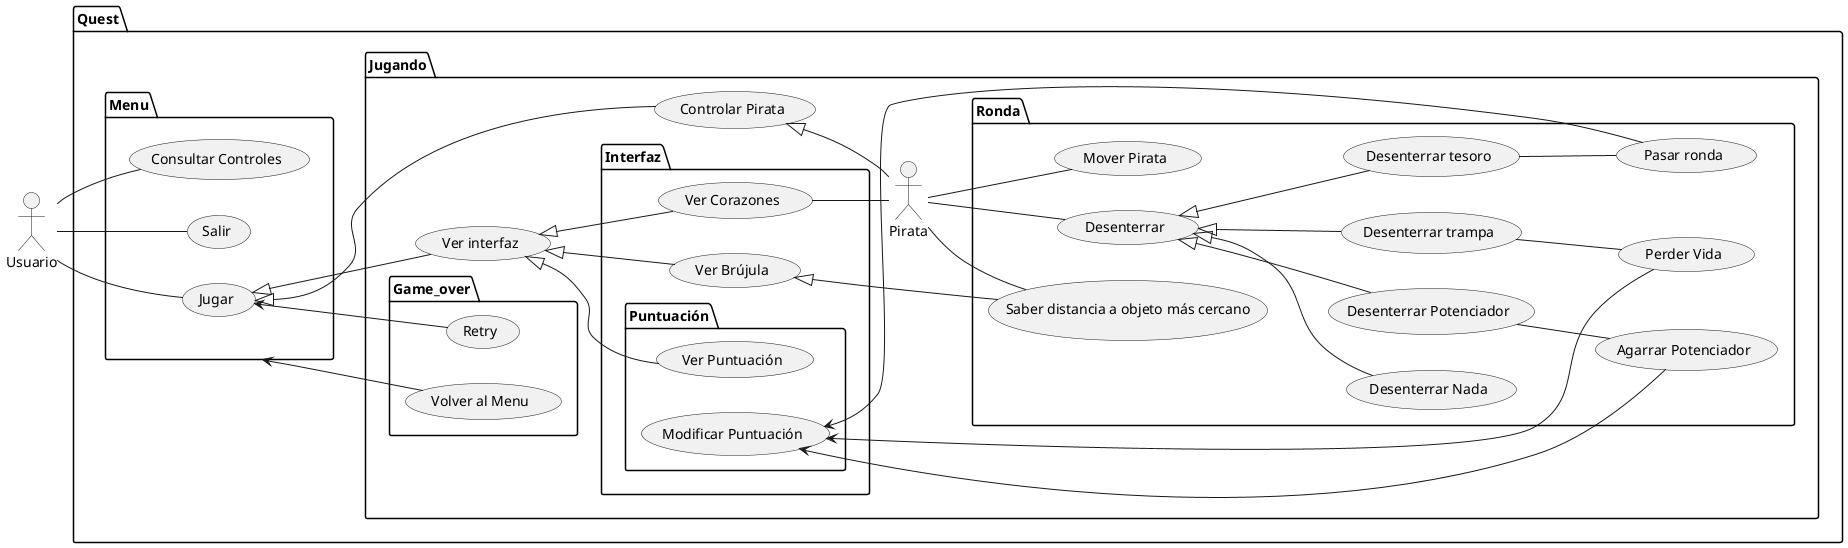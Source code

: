 @startuml
left to right direction
actor Usuario as Usuario
package Quest{
    package Menu{
        usecase "Jugar" as Jugar
        usecase "Consultar Controles" as Controles
        usecase "Salir" as Salir
    }
    package Jugando{
        actor Pirata as Pirata
        package Ronda{
            usecase "Mover Pirata" as MoverPirata
            usecase "Desenterrar" as Desenterrar
            usecase "Agarrar Potenciador" as AgarrarPotenciador
            usecase "Perder Vida" as PerderVida
            usecase "Pasar ronda" as PasarRonda
            usecase "Saber distancia a objeto más cercano" as SaberDistancia
            
            usecase "Desenterrar trampa" as DTrampa
            usecase "Desenterrar tesoro" as DTesoro
            usecase "Desenterrar Nada" as DNada
            usecase "Desenterrar Potenciador" as DPotenciador

        }
        usecase "Controlar Pirata" as Controlar
        usecase "Ver interfaz" as VInterfaz
        package Interfaz{
            package Puntuación{
                usecase "Ver Puntuación" as VPuntuacion
                usecase "Modificar Puntuación" as MPuntuacion
                }
            usecase "Ver Brújula" as VBrujula 
            usecase "Ver Corazones" as VCorazon
        }
        package Game_over{
            usecase "Volver al Menu" as VolverMenu
            usecase "Retry" as Retry

        }
    }
}
Usuario -- Jugar
Usuario -- Controles
Usuario -- Salir
Jugar <|-- Controlar
Jugar <|-- VInterfaz
Desenterrar <|-- DTrampa
Desenterrar <|-- DTesoro
Desenterrar <|-- DNada
Desenterrar <|-- DPotenciador
DTrampa -- PerderVida
DTesoro -- PasarRonda
DPotenciador -- AgarrarPotenciador
Controlar <|-- Pirata
Pirata -- MoverPirata
Pirata -- Desenterrar
MPuntuacion <-- AgarrarPotenciador
MPuntuacion <-- PerderVida
MPuntuacion <-- PasarRonda
Pirata -- SaberDistancia
VCorazon -- Pirata
VInterfaz <|-- VCorazon
VInterfaz <|-- VBrujula
VInterfaz <|-- VPuntuacion
VBrujula <|-- SaberDistancia
Menu <-- VolverMenu
Jugar <-- Retry
@enduml
